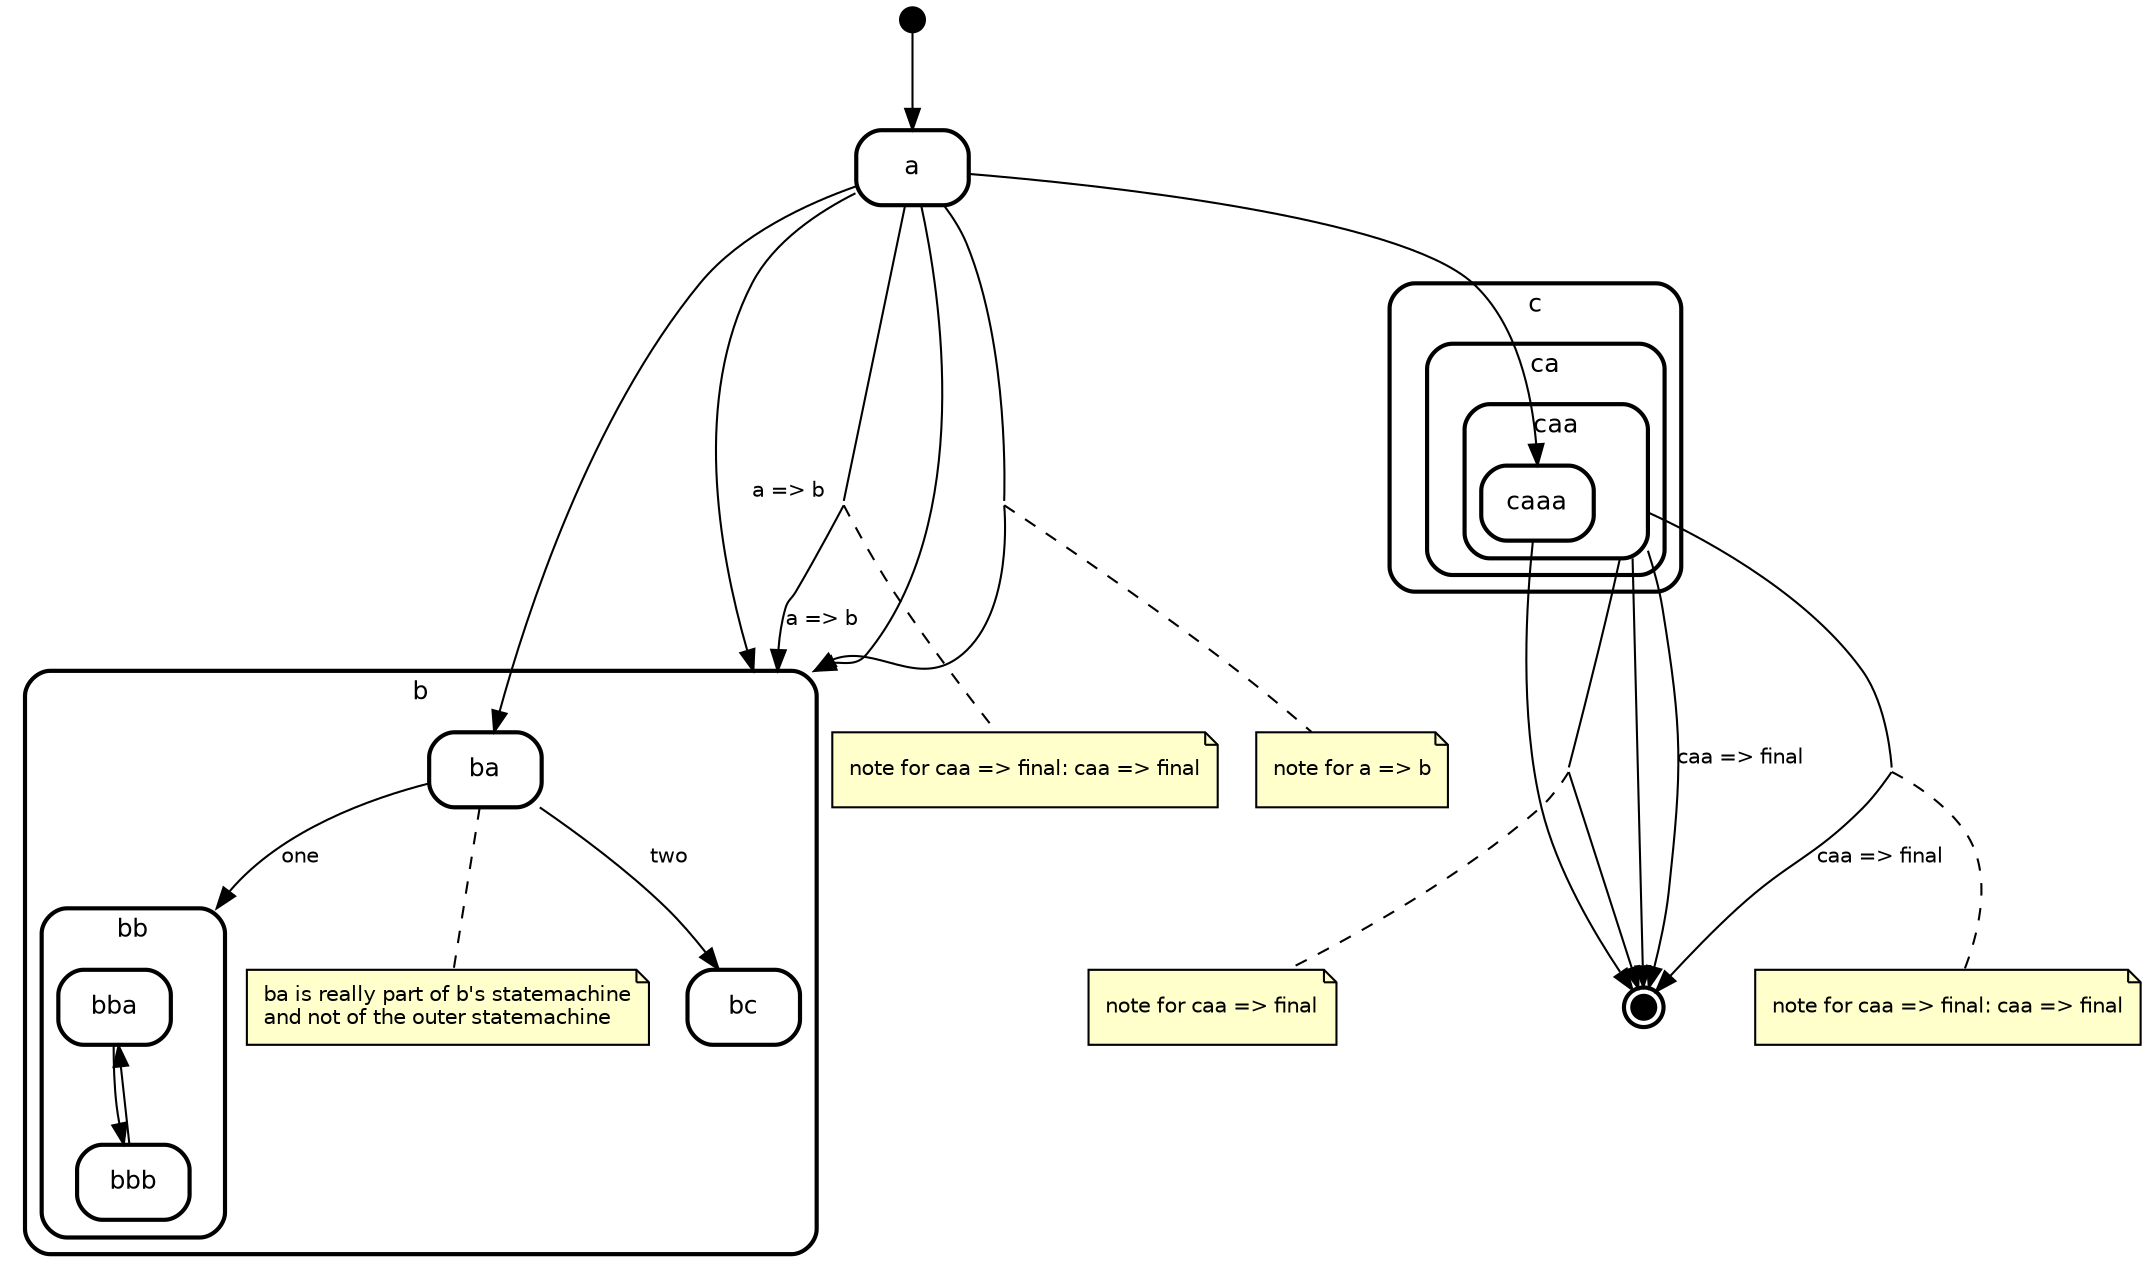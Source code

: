 graph "state transitions" {
  splines=true ordering=out compound=true overlap=true
  fontname="Helvetica" fontsize=12 penwidth=2.0
  node [shape=Mrecord style=filled fillcolor=white fontname=Helvetica fontsize=12 penwidth=2.0]
  edge [fontname=Helvetica fontsize=10 arrowhead=normal dir=forward]

    "initial" [shape=circle style=filled fillcolor=black fixedsize=true height=0.15 label=""]
    "a" [label="{a}"]
    "final" [shape=circle style=filled fillcolor=black fixedsize=true height=0.15 peripheries=2 label=""]
    subgraph "cluster_b" {
      label="b" style=rounded penwidth=2.0
      "b" [shape=point style=invis margin=0 width=0 height=0]
        "ba" [label="{ba}"]
    "bc" [label="{bc}"]
    subgraph "cluster_bb" {
      label="bb" style=rounded penwidth=2.0
      "bb" [shape=point style=invis margin=0 width=0 height=0]
        "bba" [label="{bba}"]
    "bbb" [label="{bbb}"]
  
    }
      "note_ba" [label="ba is really part of b&#x27;s statemachine\land not of the outer statemachine\l" shape=note fontsize=10 fillcolor="#ffffcc" penwidth=1.0]
      "ba" -- "note_ba" [style=dashed arrowtail=none arrowhead=none]
  
    }
    subgraph "cluster_c" {
      label="c" style=rounded penwidth=2.0
      "c" [shape=point style=invis margin=0 width=0 height=0]
        subgraph "cluster_ca" {
      label="ca" style=rounded penwidth=2.0
      "ca" [shape=point style=invis margin=0 width=0 height=0]
        subgraph "cluster_caa" {
      label="caa" style=rounded penwidth=2.0
      "caa" [shape=point style=invis margin=0 width=0 height=0]
        "caaa" [label="{caaa}"]
  
    }
  
    }
  
    }

    "a" -- "caaa" [label=" "]
    "initial" -- "a" [label=" "]
    "a" -- "ba" [label=" "]
    "a" -- "b" [label=" " lhead="cluster_b"]
      "i_note_tr_a_b_5" [shape=point style=invis margin=0 width=0 height=0]
      "a" -- "i_note_tr_a_b_5" [arrowhead=none]
      "i_note_tr_a_b_5" -- "b" [label=" " lhead="cluster_b"]
      "i_note_tr_a_b_5" -- "note_tr_a_b_5" [style=dashed arrowtail=none arrowhead=none weight=0]
      "note_tr_a_b_5" [label="note for a &#x3D;&gt; b\l" shape=note fontsize=10 fillcolor="#ffffcc" penwidth=1.0]
    "a" -- "b" [label="a &#x3D;&gt; b\l " lhead="cluster_b"]
      "i_note_tr_a_b_7" [shape=point style=invis margin=0 width=0 height=0]
      "a" -- "i_note_tr_a_b_7" [arrowhead=none]
      "i_note_tr_a_b_7" -- "b" [label="a &#x3D;&gt; b\l " lhead="cluster_b"]
      "i_note_tr_a_b_7" -- "note_tr_a_b_7" [style=dashed arrowtail=none arrowhead=none weight=0]
      "note_tr_a_b_7" [label="note for caa &#x3D;&gt; final: caa &#x3D;&gt; final\l" shape=note fontsize=10 fillcolor="#ffffcc" penwidth=1.0]
    "caa" -- "final" [label=" " ltail="cluster_caa"]
      "i_note_tr_caa_final_9" [shape=point style=invis margin=0 width=0 height=0]
      "caa" -- "i_note_tr_caa_final_9" [arrowhead=none ltail="cluster_caa"]
      "i_note_tr_caa_final_9" -- "final" [label=" "]
      "i_note_tr_caa_final_9" -- "note_tr_caa_final_9" [style=dashed arrowtail=none arrowhead=none weight=0]
      "note_tr_caa_final_9" [label="note for caa &#x3D;&gt; final\l" shape=note fontsize=10 fillcolor="#ffffcc" penwidth=1.0]
    "caa" -- "final" [label="caa &#x3D;&gt; final\l " ltail="cluster_caa"]
      "i_note_tr_caa_final_11" [shape=point style=invis margin=0 width=0 height=0]
      "caa" -- "i_note_tr_caa_final_11" [arrowhead=none ltail="cluster_caa"]
      "i_note_tr_caa_final_11" -- "final" [label="caa &#x3D;&gt; final\l "]
      "i_note_tr_caa_final_11" -- "note_tr_caa_final_11" [style=dashed arrowtail=none arrowhead=none weight=0]
      "note_tr_caa_final_11" [label="note for caa &#x3D;&gt; final: caa &#x3D;&gt; final\l" shape=note fontsize=10 fillcolor="#ffffcc" penwidth=1.0]
    "ba" -- "bb" [label="one\l " lhead="cluster_bb"]
    "ba" -- "bc" [label="two\l "]
    "bba" -- "bbb" [label=" "]
    "bbb" -- "bba" [label=" "]
    "caaa" -- "final" [label=" "]
}
